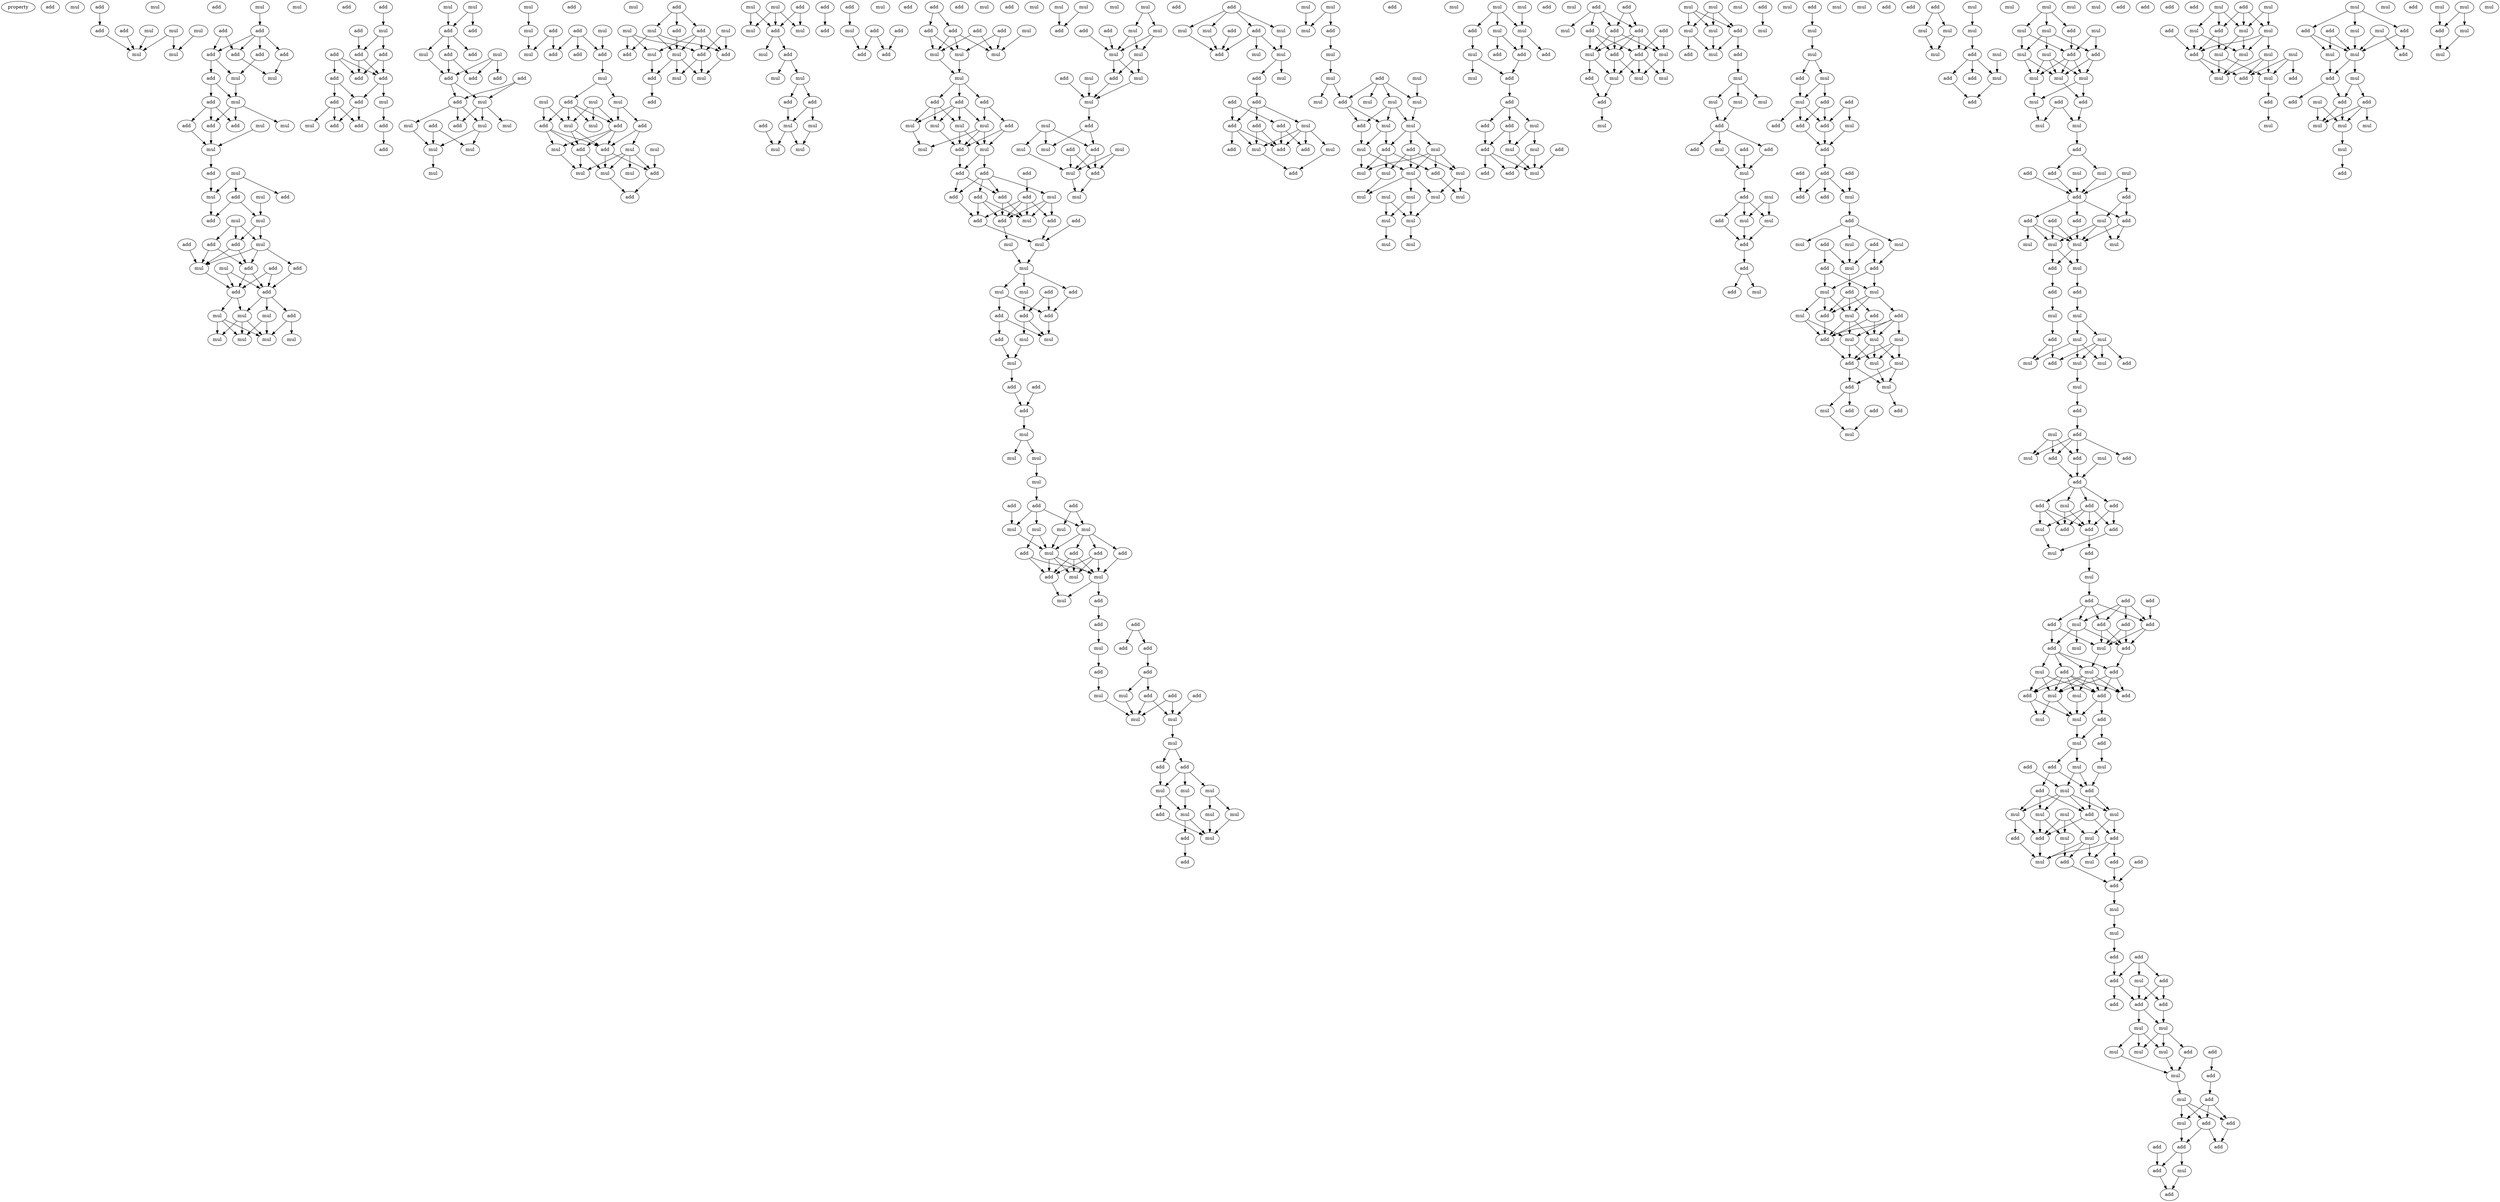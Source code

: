digraph {
    node [fontcolor=black]
    property [mul=2,lf=1.1]
    0 [ label = add ];
    1 [ label = mul ];
    2 [ label = add ];
    3 [ label = mul ];
    4 [ label = mul ];
    5 [ label = add ];
    6 [ label = mul ];
    7 [ label = add ];
    8 [ label = mul ];
    9 [ label = mul ];
    10 [ label = mul ];
    11 [ label = add ];
    12 [ label = mul ];
    13 [ label = add ];
    14 [ label = mul ];
    15 [ label = add ];
    16 [ label = add ];
    17 [ label = add ];
    18 [ label = add ];
    19 [ label = add ];
    20 [ label = mul ];
    21 [ label = add ];
    22 [ label = mul ];
    23 [ label = add ];
    24 [ label = mul ];
    25 [ label = mul ];
    26 [ label = add ];
    27 [ label = mul ];
    28 [ label = add ];
    29 [ label = add ];
    30 [ label = mul ];
    31 [ label = add ];
    32 [ label = mul ];
    33 [ label = add ];
    34 [ label = mul ];
    35 [ label = mul ];
    36 [ label = add ];
    37 [ label = add ];
    38 [ label = mul ];
    39 [ label = mul ];
    40 [ label = add ];
    41 [ label = mul ];
    42 [ label = add ];
    43 [ label = add ];
    44 [ label = add ];
    45 [ label = mul ];
    46 [ label = add ];
    47 [ label = add ];
    48 [ label = add ];
    49 [ label = mul ];
    50 [ label = add ];
    51 [ label = add ];
    52 [ label = mul ];
    53 [ label = mul ];
    54 [ label = add ];
    55 [ label = mul ];
    56 [ label = mul ];
    57 [ label = mul ];
    58 [ label = mul ];
    59 [ label = mul ];
    60 [ label = add ];
    61 [ label = mul ];
    62 [ label = add ];
    63 [ label = add ];
    64 [ label = add ];
    65 [ label = add ];
    66 [ label = add ];
    67 [ label = add ];
    68 [ label = add ];
    69 [ label = add ];
    70 [ label = mul ];
    71 [ label = add ];
    72 [ label = mul ];
    73 [ label = add ];
    74 [ label = add ];
    75 [ label = add ];
    76 [ label = add ];
    77 [ label = mul ];
    78 [ label = mul ];
    79 [ label = add ];
    80 [ label = add ];
    81 [ label = add ];
    82 [ label = mul ];
    83 [ label = add ];
    84 [ label = mul ];
    85 [ label = add ];
    86 [ label = add ];
    87 [ label = add ];
    88 [ label = add ];
    89 [ label = add ];
    90 [ label = mul ];
    91 [ label = mul ];
    92 [ label = add ];
    93 [ label = mul ];
    94 [ label = add ];
    95 [ label = mul ];
    96 [ label = mul ];
    97 [ label = mul ];
    98 [ label = mul ];
    99 [ label = mul ];
    100 [ label = mul ];
    101 [ label = add ];
    102 [ label = add ];
    103 [ label = mul ];
    104 [ label = add ];
    105 [ label = mul ];
    106 [ label = add ];
    107 [ label = add ];
    108 [ label = mul ];
    109 [ label = add ];
    110 [ label = add ];
    111 [ label = mul ];
    112 [ label = mul ];
    113 [ label = mul ];
    114 [ label = mul ];
    115 [ label = add ];
    116 [ label = add ];
    117 [ label = mul ];
    118 [ label = add ];
    119 [ label = mul ];
    120 [ label = add ];
    121 [ label = mul ];
    122 [ label = mul ];
    123 [ label = add ];
    124 [ label = mul ];
    125 [ label = mul ];
    126 [ label = add ];
    127 [ label = mul ];
    128 [ label = mul ];
    129 [ label = add ];
    130 [ label = add ];
    131 [ label = mul ];
    132 [ label = add ];
    133 [ label = mul ];
    134 [ label = add ];
    135 [ label = mul ];
    136 [ label = mul ];
    137 [ label = add ];
    138 [ label = mul ];
    139 [ label = add ];
    140 [ label = add ];
    141 [ label = mul ];
    142 [ label = mul ];
    143 [ label = add ];
    144 [ label = add ];
    145 [ label = mul ];
    146 [ label = mul ];
    147 [ label = add ];
    148 [ label = mul ];
    149 [ label = add ];
    150 [ label = mul ];
    151 [ label = mul ];
    152 [ label = add ];
    153 [ label = add ];
    154 [ label = mul ];
    155 [ label = mul ];
    156 [ label = add ];
    157 [ label = add ];
    158 [ label = add ];
    159 [ label = add ];
    160 [ label = mul ];
    161 [ label = mul ];
    162 [ label = mul ];
    163 [ label = mul ];
    164 [ label = add ];
    165 [ label = mul ];
    166 [ label = mul ];
    167 [ label = add ];
    168 [ label = add ];
    169 [ label = add ];
    170 [ label = add ];
    171 [ label = add ];
    172 [ label = add ];
    173 [ label = add ];
    174 [ label = mul ];
    175 [ label = add ];
    176 [ label = add ];
    177 [ label = add ];
    178 [ label = mul ];
    179 [ label = mul ];
    180 [ label = mul ];
    181 [ label = mul ];
    182 [ label = add ];
    183 [ label = add ];
    184 [ label = add ];
    185 [ label = mul ];
    186 [ label = mul ];
    187 [ label = mul ];
    188 [ label = add ];
    189 [ label = mul ];
    190 [ label = mul ];
    191 [ label = mul ];
    192 [ label = add ];
    193 [ label = add ];
    194 [ label = add ];
    195 [ label = add ];
    196 [ label = add ];
    197 [ label = add ];
    198 [ label = add ];
    199 [ label = add ];
    200 [ label = mul ];
    201 [ label = add ];
    202 [ label = add ];
    203 [ label = add ];
    204 [ label = mul ];
    205 [ label = add ];
    206 [ label = mul ];
    207 [ label = mul ];
    208 [ label = mul ];
    209 [ label = add ];
    210 [ label = mul ];
    211 [ label = add ];
    212 [ label = mul ];
    213 [ label = add ];
    214 [ label = add ];
    215 [ label = add ];
    216 [ label = add ];
    217 [ label = mul ];
    218 [ label = mul ];
    219 [ label = mul ];
    220 [ label = add ];
    221 [ label = add ];
    222 [ label = add ];
    223 [ label = add ];
    224 [ label = mul ];
    225 [ label = mul ];
    226 [ label = mul ];
    227 [ label = mul ];
    228 [ label = mul ];
    229 [ label = add ];
    230 [ label = add ];
    231 [ label = add ];
    232 [ label = add ];
    233 [ label = mul ];
    234 [ label = mul ];
    235 [ label = mul ];
    236 [ label = mul ];
    237 [ label = add ];
    238 [ label = mul ];
    239 [ label = add ];
    240 [ label = add ];
    241 [ label = add ];
    242 [ label = add ];
    243 [ label = mul ];
    244 [ label = mul ];
    245 [ label = add ];
    246 [ label = mul ];
    247 [ label = add ];
    248 [ label = add ];
    249 [ label = mul ];
    250 [ label = add ];
    251 [ label = add ];
    252 [ label = mul ];
    253 [ label = add ];
    254 [ label = add ];
    255 [ label = add ];
    256 [ label = mul ];
    257 [ label = mul ];
    258 [ label = add ];
    259 [ label = add ];
    260 [ label = mul ];
    261 [ label = mul ];
    262 [ label = mul ];
    263 [ label = add ];
    264 [ label = add ];
    265 [ label = mul ];
    266 [ label = mul ];
    267 [ label = mul ];
    268 [ label = add ];
    269 [ label = mul ];
    270 [ label = mul ];
    271 [ label = mul ];
    272 [ label = add ];
    273 [ label = mul ];
    274 [ label = add ];
    275 [ label = mul ];
    276 [ label = mul ];
    277 [ label = mul ];
    278 [ label = add ];
    279 [ label = mul ];
    280 [ label = add ];
    281 [ label = add ];
    282 [ label = mul ];
    283 [ label = mul ];
    284 [ label = mul ];
    285 [ label = mul ];
    286 [ label = add ];
    287 [ label = mul ];
    288 [ label = add ];
    289 [ label = mul ];
    290 [ label = add ];
    291 [ label = mul ];
    292 [ label = mul ];
    293 [ label = add ];
    294 [ label = add ];
    295 [ label = mul ];
    296 [ label = mul ];
    297 [ label = add ];
    298 [ label = mul ];
    299 [ label = mul ];
    300 [ label = add ];
    301 [ label = mul ];
    302 [ label = add ];
    303 [ label = add ];
    304 [ label = mul ];
    305 [ label = add ];
    306 [ label = mul ];
    307 [ label = mul ];
    308 [ label = mul ];
    309 [ label = mul ];
    310 [ label = add ];
    311 [ label = add ];
    312 [ label = mul ];
    313 [ label = add ];
    314 [ label = add ];
    315 [ label = mul ];
    316 [ label = add ];
    317 [ label = add ];
    318 [ label = add ];
    319 [ label = add ];
    320 [ label = add ];
    321 [ label = add ];
    322 [ label = mul ];
    323 [ label = mul ];
    324 [ label = add ];
    325 [ label = mul ];
    326 [ label = mul ];
    327 [ label = add ];
    328 [ label = mul ];
    329 [ label = add ];
    330 [ label = mul ];
    331 [ label = mul ];
    332 [ label = mul ];
    333 [ label = mul ];
    334 [ label = add ];
    335 [ label = mul ];
    336 [ label = mul ];
    337 [ label = add ];
    338 [ label = mul ];
    339 [ label = mul ];
    340 [ label = mul ];
    341 [ label = add ];
    342 [ label = mul ];
    343 [ label = mul ];
    344 [ label = add ];
    345 [ label = mul ];
    346 [ label = add ];
    347 [ label = add ];
    348 [ label = mul ];
    349 [ label = mul ];
    350 [ label = mul ];
    351 [ label = mul ];
    352 [ label = mul ];
    353 [ label = mul ];
    354 [ label = mul ];
    355 [ label = mul ];
    356 [ label = mul ];
    357 [ label = mul ];
    358 [ label = mul ];
    359 [ label = mul ];
    360 [ label = mul ];
    361 [ label = mul ];
    362 [ label = mul ];
    363 [ label = mul ];
    364 [ label = add ];
    365 [ label = mul ];
    366 [ label = add ];
    367 [ label = mul ];
    368 [ label = add ];
    369 [ label = add ];
    370 [ label = add ];
    371 [ label = add ];
    372 [ label = mul ];
    373 [ label = add ];
    374 [ label = mul ];
    375 [ label = add ];
    376 [ label = add ];
    377 [ label = add ];
    378 [ label = add ];
    379 [ label = mul ];
    380 [ label = mul ];
    381 [ label = mul ];
    382 [ label = add ];
    383 [ label = add ];
    384 [ label = mul ];
    385 [ label = add ];
    386 [ label = add ];
    387 [ label = add ];
    388 [ label = add ];
    389 [ label = add ];
    390 [ label = mul ];
    391 [ label = add ];
    392 [ label = add ];
    393 [ label = mul ];
    394 [ label = add ];
    395 [ label = mul ];
    396 [ label = mul ];
    397 [ label = mul ];
    398 [ label = mul ];
    399 [ label = add ];
    400 [ label = add ];
    401 [ label = mul ];
    402 [ label = mul ];
    403 [ label = mul ];
    404 [ label = add ];
    405 [ label = mul ];
    406 [ label = mul ];
    407 [ label = mul ];
    408 [ label = add ];
    409 [ label = add ];
    410 [ label = mul ];
    411 [ label = mul ];
    412 [ label = mul ];
    413 [ label = mul ];
    414 [ label = add ];
    415 [ label = add ];
    416 [ label = mul ];
    417 [ label = add ];
    418 [ label = mul ];
    419 [ label = add ];
    420 [ label = mul ];
    421 [ label = add ];
    422 [ label = mul ];
    423 [ label = add ];
    424 [ label = mul ];
    425 [ label = add ];
    426 [ label = mul ];
    427 [ label = mul ];
    428 [ label = add ];
    429 [ label = add ];
    430 [ label = mul ];
    431 [ label = add ];
    432 [ label = add ];
    433 [ label = mul ];
    434 [ label = mul ];
    435 [ label = mul ];
    436 [ label = mul ];
    437 [ label = mul ];
    438 [ label = mul ];
    439 [ label = add ];
    440 [ label = mul ];
    441 [ label = add ];
    442 [ label = add ];
    443 [ label = add ];
    444 [ label = mul ];
    445 [ label = add ];
    446 [ label = add ];
    447 [ label = add ];
    448 [ label = add ];
    449 [ label = add ];
    450 [ label = add ];
    451 [ label = add ];
    452 [ label = add ];
    453 [ label = add ];
    454 [ label = mul ];
    455 [ label = add ];
    456 [ label = add ];
    457 [ label = mul ];
    458 [ label = add ];
    459 [ label = add ];
    460 [ label = mul ];
    461 [ label = mul ];
    462 [ label = mul ];
    463 [ label = add ];
    464 [ label = add ];
    465 [ label = add ];
    466 [ label = mul ];
    467 [ label = mul ];
    468 [ label = mul ];
    469 [ label = add ];
    470 [ label = add ];
    471 [ label = mul ];
    472 [ label = add ];
    473 [ label = mul ];
    474 [ label = add ];
    475 [ label = mul ];
    476 [ label = mul ];
    477 [ label = mul ];
    478 [ label = mul ];
    479 [ label = add ];
    480 [ label = mul ];
    481 [ label = add ];
    482 [ label = add ];
    483 [ label = add ];
    484 [ label = add ];
    485 [ label = mul ];
    486 [ label = mul ];
    487 [ label = add ];
    488 [ label = mul ];
    489 [ label = mul ];
    490 [ label = mul ];
    491 [ label = mul ];
    492 [ label = mul ];
    493 [ label = mul ];
    494 [ label = add ];
    495 [ label = mul ];
    496 [ label = add ];
    497 [ label = mul ];
    498 [ label = add ];
    499 [ label = add ];
    500 [ label = mul ];
    501 [ label = mul ];
    502 [ label = mul ];
    503 [ label = mul ];
    504 [ label = add ];
    505 [ label = mul ];
    506 [ label = add ];
    507 [ label = mul ];
    508 [ label = add ];
    509 [ label = mul ];
    510 [ label = mul ];
    511 [ label = mul ];
    512 [ label = add ];
    513 [ label = mul ];
    514 [ label = add ];
    515 [ label = mul ];
    516 [ label = mul ];
    517 [ label = add ];
    518 [ label = mul ];
    519 [ label = add ];
    520 [ label = add ];
    521 [ label = mul ];
    522 [ label = mul ];
    523 [ label = add ];
    524 [ label = add ];
    525 [ label = add ];
    526 [ label = add ];
    527 [ label = add ];
    528 [ label = add ];
    529 [ label = mul ];
    530 [ label = mul ];
    531 [ label = mul ];
    532 [ label = mul ];
    533 [ label = mul ];
    534 [ label = add ];
    535 [ label = mul ];
    536 [ label = add ];
    537 [ label = add ];
    538 [ label = mul ];
    539 [ label = mul ];
    540 [ label = mul ];
    541 [ label = add ];
    542 [ label = mul ];
    543 [ label = add ];
    544 [ label = add ];
    545 [ label = mul ];
    546 [ label = mul ];
    547 [ label = mul ];
    548 [ label = mul ];
    549 [ label = add ];
    550 [ label = mul ];
    551 [ label = add ];
    552 [ label = add ];
    553 [ label = add ];
    554 [ label = mul ];
    555 [ label = mul ];
    556 [ label = add ];
    557 [ label = add ];
    558 [ label = mul ];
    559 [ label = add ];
    560 [ label = add ];
    561 [ label = add ];
    562 [ label = add ];
    563 [ label = mul ];
    564 [ label = add ];
    565 [ label = add ];
    566 [ label = mul ];
    567 [ label = add ];
    568 [ label = mul ];
    569 [ label = add ];
    570 [ label = add ];
    571 [ label = add ];
    572 [ label = add ];
    573 [ label = add ];
    574 [ label = mul ];
    575 [ label = add ];
    576 [ label = add ];
    577 [ label = mul ];
    578 [ label = add ];
    579 [ label = mul ];
    580 [ label = add ];
    581 [ label = add ];
    582 [ label = add ];
    583 [ label = mul ];
    584 [ label = mul ];
    585 [ label = mul ];
    586 [ label = add ];
    587 [ label = add ];
    588 [ label = add ];
    589 [ label = mul ];
    590 [ label = mul ];
    591 [ label = add ];
    592 [ label = mul ];
    593 [ label = add ];
    594 [ label = mul ];
    595 [ label = mul ];
    596 [ label = add ];
    597 [ label = add ];
    598 [ label = mul ];
    599 [ label = mul ];
    600 [ label = mul ];
    601 [ label = add ];
    602 [ label = add ];
    603 [ label = mul ];
    604 [ label = mul ];
    605 [ label = mul ];
    606 [ label = add ];
    607 [ label = mul ];
    608 [ label = mul ];
    609 [ label = add ];
    610 [ label = add ];
    611 [ label = mul ];
    612 [ label = add ];
    613 [ label = add ];
    614 [ label = mul ];
    615 [ label = mul ];
    616 [ label = add ];
    617 [ label = add ];
    618 [ label = add ];
    619 [ label = mul ];
    620 [ label = add ];
    621 [ label = mul ];
    622 [ label = add ];
    623 [ label = mul ];
    624 [ label = add ];
    625 [ label = add ];
    626 [ label = add ];
    627 [ label = mul ];
    628 [ label = add ];
    629 [ label = add ];
    630 [ label = add ];
    631 [ label = add ];
    632 [ label = mul ];
    633 [ label = mul ];
    634 [ label = mul ];
    635 [ label = add ];
    636 [ label = mul ];
    637 [ label = add ];
    638 [ label = mul ];
    639 [ label = mul ];
    640 [ label = add ];
    641 [ label = mul ];
    642 [ label = add ];
    643 [ label = mul ];
    644 [ label = add ];
    645 [ label = add ];
    646 [ label = add ];
    647 [ label = add ];
    648 [ label = add ];
    649 [ label = add ];
    650 [ label = add ];
    651 [ label = add ];
    652 [ label = mul ];
    653 [ label = add ];
    654 [ label = mul ];
    655 [ label = add ];
    656 [ label = mul ];
    657 [ label = mul ];
    658 [ label = mul ];
    659 [ label = add ];
    660 [ label = mul ];
    661 [ label = add ];
    662 [ label = mul ];
    663 [ label = mul ];
    664 [ label = add ];
    665 [ label = mul ];
    666 [ label = mul ];
    667 [ label = mul ];
    668 [ label = add ];
    669 [ label = add ];
    670 [ label = mul ];
    671 [ label = add ];
    672 [ label = mul ];
    673 [ label = mul ];
    674 [ label = mul ];
    675 [ label = mul ];
    676 [ label = add ];
    677 [ label = add ];
    678 [ label = add ];
    679 [ label = add ];
    680 [ label = mul ];
    681 [ label = mul ];
    682 [ label = add ];
    683 [ label = mul ];
    684 [ label = add ];
    685 [ label = add ];
    686 [ label = mul ];
    687 [ label = mul ];
    688 [ label = add ];
    689 [ label = mul ];
    690 [ label = mul ];
    691 [ label = mul ];
    692 [ label = mul ];
    693 [ label = add ];
    694 [ label = add ];
    695 [ label = mul ];
    696 [ label = mul ];
    697 [ label = mul ];
    698 [ label = add ];
    699 [ label = mul ];
    700 [ label = mul ];
    2 -> 7 [ name = 0 ];
    3 -> 8 [ name = 1 ];
    3 -> 9 [ name = 2 ];
    4 -> 9 [ name = 3 ];
    5 -> 8 [ name = 4 ];
    6 -> 8 [ name = 5 ];
    7 -> 8 [ name = 6 ];
    12 -> 15 [ name = 7 ];
    13 -> 17 [ name = 8 ];
    13 -> 19 [ name = 9 ];
    15 -> 16 [ name = 10 ];
    15 -> 17 [ name = 11 ];
    15 -> 18 [ name = 12 ];
    15 -> 19 [ name = 13 ];
    16 -> 22 [ name = 14 ];
    17 -> 21 [ name = 15 ];
    17 -> 22 [ name = 16 ];
    18 -> 20 [ name = 17 ];
    19 -> 20 [ name = 18 ];
    21 -> 23 [ name = 19 ];
    21 -> 24 [ name = 20 ];
    22 -> 24 [ name = 21 ];
    23 -> 26 [ name = 22 ];
    23 -> 28 [ name = 23 ];
    23 -> 29 [ name = 24 ];
    24 -> 25 [ name = 25 ];
    24 -> 26 [ name = 26 ];
    24 -> 28 [ name = 27 ];
    26 -> 30 [ name = 28 ];
    27 -> 30 [ name = 29 ];
    29 -> 30 [ name = 30 ];
    30 -> 33 [ name = 31 ];
    32 -> 34 [ name = 32 ];
    32 -> 36 [ name = 33 ];
    32 -> 37 [ name = 34 ];
    33 -> 34 [ name = 35 ];
    34 -> 40 [ name = 36 ];
    35 -> 38 [ name = 37 ];
    36 -> 38 [ name = 38 ];
    36 -> 40 [ name = 39 ];
    38 -> 41 [ name = 40 ];
    38 -> 43 [ name = 41 ];
    39 -> 41 [ name = 42 ];
    39 -> 42 [ name = 43 ];
    39 -> 43 [ name = 44 ];
    41 -> 46 [ name = 45 ];
    41 -> 48 [ name = 46 ];
    41 -> 49 [ name = 47 ];
    42 -> 46 [ name = 48 ];
    42 -> 49 [ name = 49 ];
    43 -> 46 [ name = 50 ];
    43 -> 49 [ name = 51 ];
    44 -> 49 [ name = 52 ];
    45 -> 50 [ name = 53 ];
    45 -> 51 [ name = 54 ];
    46 -> 50 [ name = 55 ];
    46 -> 51 [ name = 56 ];
    47 -> 50 [ name = 57 ];
    47 -> 51 [ name = 58 ];
    48 -> 50 [ name = 59 ];
    49 -> 51 [ name = 60 ];
    50 -> 53 [ name = 61 ];
    50 -> 54 [ name = 62 ];
    50 -> 55 [ name = 63 ];
    51 -> 52 [ name = 64 ];
    51 -> 53 [ name = 65 ];
    52 -> 56 [ name = 66 ];
    52 -> 57 [ name = 67 ];
    52 -> 58 [ name = 68 ];
    53 -> 56 [ name = 69 ];
    53 -> 57 [ name = 70 ];
    53 -> 58 [ name = 71 ];
    54 -> 57 [ name = 72 ];
    54 -> 59 [ name = 73 ];
    55 -> 57 [ name = 74 ];
    55 -> 58 [ name = 75 ];
    60 -> 61 [ name = 76 ];
    61 -> 63 [ name = 77 ];
    61 -> 65 [ name = 78 ];
    62 -> 65 [ name = 79 ];
    63 -> 66 [ name = 80 ];
    63 -> 68 [ name = 81 ];
    64 -> 66 [ name = 82 ];
    64 -> 67 [ name = 83 ];
    64 -> 68 [ name = 84 ];
    65 -> 66 [ name = 85 ];
    65 -> 68 [ name = 86 ];
    66 -> 69 [ name = 87 ];
    66 -> 70 [ name = 88 ];
    67 -> 69 [ name = 89 ];
    67 -> 71 [ name = 90 ];
    69 -> 74 [ name = 91 ];
    69 -> 75 [ name = 92 ];
    70 -> 73 [ name = 93 ];
    71 -> 72 [ name = 94 ];
    71 -> 74 [ name = 95 ];
    71 -> 75 [ name = 96 ];
    73 -> 76 [ name = 97 ];
    77 -> 80 [ name = 98 ];
    78 -> 79 [ name = 99 ];
    78 -> 80 [ name = 100 ];
    80 -> 81 [ name = 101 ];
    80 -> 82 [ name = 102 ];
    80 -> 83 [ name = 103 ];
    81 -> 86 [ name = 104 ];
    81 -> 87 [ name = 105 ];
    82 -> 87 [ name = 106 ];
    84 -> 86 [ name = 107 ];
    84 -> 87 [ name = 108 ];
    84 -> 88 [ name = 109 ];
    85 -> 89 [ name = 110 ];
    85 -> 90 [ name = 111 ];
    87 -> 89 [ name = 112 ];
    87 -> 90 [ name = 113 ];
    89 -> 92 [ name = 114 ];
    89 -> 93 [ name = 115 ];
    89 -> 95 [ name = 116 ];
    90 -> 91 [ name = 117 ];
    90 -> 92 [ name = 118 ];
    90 -> 95 [ name = 119 ];
    93 -> 97 [ name = 120 ];
    94 -> 96 [ name = 121 ];
    94 -> 97 [ name = 122 ];
    95 -> 96 [ name = 123 ];
    95 -> 97 [ name = 124 ];
    97 -> 98 [ name = 125 ];
    99 -> 103 [ name = 126 ];
    100 -> 107 [ name = 127 ];
    101 -> 105 [ name = 128 ];
    101 -> 106 [ name = 129 ];
    102 -> 104 [ name = 130 ];
    102 -> 106 [ name = 131 ];
    102 -> 107 [ name = 132 ];
    103 -> 105 [ name = 133 ];
    107 -> 108 [ name = 134 ];
    108 -> 109 [ name = 135 ];
    108 -> 112 [ name = 136 ];
    109 -> 114 [ name = 137 ];
    109 -> 115 [ name = 138 ];
    109 -> 116 [ name = 139 ];
    109 -> 117 [ name = 140 ];
    111 -> 114 [ name = 141 ];
    111 -> 115 [ name = 142 ];
    111 -> 117 [ name = 143 ];
    112 -> 115 [ name = 144 ];
    112 -> 118 [ name = 145 ];
    113 -> 116 [ name = 146 ];
    113 -> 117 [ name = 147 ];
    115 -> 120 [ name = 148 ];
    115 -> 121 [ name = 149 ];
    115 -> 123 [ name = 150 ];
    116 -> 120 [ name = 151 ];
    116 -> 121 [ name = 152 ];
    116 -> 123 [ name = 153 ];
    117 -> 120 [ name = 154 ];
    117 -> 123 [ name = 155 ];
    118 -> 120 [ name = 156 ];
    118 -> 122 [ name = 157 ];
    119 -> 126 [ name = 158 ];
    120 -> 125 [ name = 159 ];
    120 -> 126 [ name = 160 ];
    121 -> 124 [ name = 161 ];
    122 -> 124 [ name = 162 ];
    122 -> 125 [ name = 163 ];
    122 -> 126 [ name = 164 ];
    122 -> 127 [ name = 165 ];
    123 -> 124 [ name = 166 ];
    123 -> 125 [ name = 167 ];
    125 -> 129 [ name = 168 ];
    126 -> 129 [ name = 169 ];
    130 -> 132 [ name = 170 ];
    130 -> 133 [ name = 171 ];
    130 -> 134 [ name = 172 ];
    131 -> 137 [ name = 173 ];
    131 -> 138 [ name = 174 ];
    131 -> 139 [ name = 175 ];
    132 -> 136 [ name = 176 ];
    132 -> 138 [ name = 177 ];
    132 -> 139 [ name = 178 ];
    132 -> 140 [ name = 179 ];
    133 -> 136 [ name = 180 ];
    133 -> 137 [ name = 181 ];
    133 -> 140 [ name = 182 ];
    134 -> 136 [ name = 183 ];
    135 -> 139 [ name = 184 ];
    135 -> 140 [ name = 185 ];
    136 -> 141 [ name = 186 ];
    136 -> 142 [ name = 187 ];
    136 -> 143 [ name = 188 ];
    138 -> 143 [ name = 189 ];
    139 -> 141 [ name = 190 ];
    139 -> 142 [ name = 191 ];
    140 -> 142 [ name = 192 ];
    143 -> 144 [ name = 193 ];
    145 -> 148 [ name = 194 ];
    145 -> 149 [ name = 195 ];
    145 -> 150 [ name = 196 ];
    146 -> 148 [ name = 197 ];
    146 -> 149 [ name = 198 ];
    147 -> 149 [ name = 199 ];
    147 -> 150 [ name = 200 ];
    149 -> 151 [ name = 201 ];
    149 -> 152 [ name = 202 ];
    152 -> 154 [ name = 203 ];
    152 -> 155 [ name = 204 ];
    153 -> 156 [ name = 205 ];
    155 -> 157 [ name = 206 ];
    155 -> 158 [ name = 207 ];
    157 -> 160 [ name = 208 ];
    157 -> 161 [ name = 209 ];
    158 -> 160 [ name = 210 ];
    159 -> 162 [ name = 211 ];
    160 -> 162 [ name = 212 ];
    160 -> 163 [ name = 213 ];
    161 -> 163 [ name = 214 ];
    164 -> 166 [ name = 215 ];
    166 -> 170 [ name = 216 ];
    167 -> 170 [ name = 217 ];
    167 -> 171 [ name = 218 ];
    168 -> 171 [ name = 219 ];
    172 -> 173 [ name = 220 ];
    172 -> 176 [ name = 221 ];
    173 -> 178 [ name = 222 ];
    173 -> 179 [ name = 223 ];
    173 -> 180 [ name = 224 ];
    174 -> 180 [ name = 225 ];
    175 -> 179 [ name = 226 ];
    175 -> 180 [ name = 227 ];
    176 -> 178 [ name = 228 ];
    176 -> 179 [ name = 229 ];
    177 -> 178 [ name = 230 ];
    177 -> 180 [ name = 231 ];
    178 -> 181 [ name = 232 ];
    179 -> 181 [ name = 233 ];
    181 -> 182 [ name = 234 ];
    181 -> 183 [ name = 235 ];
    181 -> 184 [ name = 236 ];
    182 -> 185 [ name = 237 ];
    182 -> 186 [ name = 238 ];
    182 -> 189 [ name = 239 ];
    183 -> 187 [ name = 240 ];
    183 -> 188 [ name = 241 ];
    184 -> 185 [ name = 242 ];
    184 -> 186 [ name = 243 ];
    184 -> 187 [ name = 244 ];
    184 -> 189 [ name = 245 ];
    185 -> 190 [ name = 246 ];
    185 -> 192 [ name = 247 ];
    186 -> 191 [ name = 248 ];
    187 -> 190 [ name = 249 ];
    187 -> 191 [ name = 250 ];
    187 -> 192 [ name = 251 ];
    188 -> 190 [ name = 252 ];
    188 -> 192 [ name = 253 ];
    189 -> 192 [ name = 254 ];
    190 -> 194 [ name = 255 ];
    190 -> 195 [ name = 256 ];
    192 -> 194 [ name = 257 ];
    193 -> 199 [ name = 258 ];
    194 -> 196 [ name = 259 ];
    194 -> 197 [ name = 260 ];
    195 -> 196 [ name = 261 ];
    195 -> 197 [ name = 262 ];
    195 -> 198 [ name = 263 ];
    195 -> 200 [ name = 264 ];
    196 -> 201 [ name = 265 ];
    197 -> 203 [ name = 266 ];
    197 -> 204 [ name = 267 ];
    198 -> 201 [ name = 268 ];
    198 -> 203 [ name = 269 ];
    198 -> 204 [ name = 270 ];
    199 -> 201 [ name = 271 ];
    199 -> 203 [ name = 272 ];
    199 -> 204 [ name = 273 ];
    199 -> 205 [ name = 274 ];
    200 -> 203 [ name = 275 ];
    200 -> 204 [ name = 276 ];
    200 -> 205 [ name = 277 ];
    201 -> 207 [ name = 278 ];
    202 -> 207 [ name = 279 ];
    203 -> 206 [ name = 280 ];
    205 -> 207 [ name = 281 ];
    206 -> 208 [ name = 282 ];
    207 -> 208 [ name = 283 ];
    208 -> 210 [ name = 284 ];
    208 -> 211 [ name = 285 ];
    208 -> 212 [ name = 286 ];
    209 -> 214 [ name = 287 ];
    209 -> 215 [ name = 288 ];
    210 -> 215 [ name = 289 ];
    211 -> 214 [ name = 290 ];
    212 -> 213 [ name = 291 ];
    212 -> 214 [ name = 292 ];
    213 -> 216 [ name = 293 ];
    213 -> 217 [ name = 294 ];
    214 -> 217 [ name = 295 ];
    215 -> 217 [ name = 296 ];
    215 -> 218 [ name = 297 ];
    216 -> 219 [ name = 298 ];
    218 -> 219 [ name = 299 ];
    219 -> 220 [ name = 300 ];
    220 -> 223 [ name = 301 ];
    222 -> 223 [ name = 302 ];
    223 -> 225 [ name = 303 ];
    225 -> 226 [ name = 304 ];
    225 -> 227 [ name = 305 ];
    227 -> 228 [ name = 306 ];
    228 -> 230 [ name = 307 ];
    230 -> 234 [ name = 308 ];
    230 -> 235 [ name = 309 ];
    230 -> 236 [ name = 310 ];
    231 -> 234 [ name = 311 ];
    232 -> 233 [ name = 312 ];
    232 -> 235 [ name = 313 ];
    233 -> 238 [ name = 314 ];
    234 -> 238 [ name = 315 ];
    235 -> 237 [ name = 316 ];
    235 -> 238 [ name = 317 ];
    235 -> 240 [ name = 318 ];
    235 -> 241 [ name = 319 ];
    236 -> 238 [ name = 320 ];
    236 -> 239 [ name = 321 ];
    237 -> 242 [ name = 322 ];
    237 -> 243 [ name = 323 ];
    237 -> 244 [ name = 324 ];
    238 -> 242 [ name = 325 ];
    238 -> 243 [ name = 326 ];
    238 -> 244 [ name = 327 ];
    239 -> 242 [ name = 328 ];
    239 -> 244 [ name = 329 ];
    240 -> 244 [ name = 330 ];
    241 -> 242 [ name = 331 ];
    241 -> 243 [ name = 332 ];
    241 -> 244 [ name = 333 ];
    242 -> 246 [ name = 334 ];
    244 -> 245 [ name = 335 ];
    244 -> 246 [ name = 336 ];
    245 -> 248 [ name = 337 ];
    247 -> 250 [ name = 338 ];
    247 -> 251 [ name = 339 ];
    248 -> 252 [ name = 340 ];
    251 -> 253 [ name = 341 ];
    252 -> 254 [ name = 342 ];
    253 -> 255 [ name = 343 ];
    253 -> 257 [ name = 344 ];
    254 -> 256 [ name = 345 ];
    255 -> 260 [ name = 346 ];
    255 -> 261 [ name = 347 ];
    256 -> 261 [ name = 348 ];
    257 -> 261 [ name = 349 ];
    258 -> 260 [ name = 350 ];
    258 -> 261 [ name = 351 ];
    259 -> 260 [ name = 352 ];
    260 -> 262 [ name = 353 ];
    262 -> 263 [ name = 354 ];
    262 -> 264 [ name = 355 ];
    263 -> 266 [ name = 356 ];
    264 -> 265 [ name = 357 ];
    264 -> 266 [ name = 358 ];
    264 -> 267 [ name = 359 ];
    265 -> 269 [ name = 360 ];
    265 -> 271 [ name = 361 ];
    266 -> 268 [ name = 362 ];
    266 -> 270 [ name = 363 ];
    267 -> 270 [ name = 364 ];
    268 -> 273 [ name = 365 ];
    269 -> 273 [ name = 366 ];
    270 -> 272 [ name = 367 ];
    270 -> 273 [ name = 368 ];
    271 -> 273 [ name = 369 ];
    272 -> 274 [ name = 370 ];
    275 -> 278 [ name = 371 ];
    277 -> 278 [ name = 372 ];
    279 -> 282 [ name = 373 ];
    279 -> 283 [ name = 374 ];
    280 -> 284 [ name = 375 ];
    281 -> 284 [ name = 376 ];
    282 -> 284 [ name = 377 ];
    282 -> 285 [ name = 378 ];
    283 -> 284 [ name = 379 ];
    283 -> 285 [ name = 380 ];
    284 -> 288 [ name = 381 ];
    284 -> 289 [ name = 382 ];
    285 -> 288 [ name = 383 ];
    285 -> 289 [ name = 384 ];
    286 -> 291 [ name = 385 ];
    287 -> 291 [ name = 386 ];
    288 -> 291 [ name = 387 ];
    289 -> 291 [ name = 388 ];
    291 -> 293 [ name = 389 ];
    292 -> 296 [ name = 390 ];
    292 -> 297 [ name = 391 ];
    292 -> 298 [ name = 392 ];
    293 -> 297 [ name = 393 ];
    293 -> 298 [ name = 394 ];
    294 -> 299 [ name = 395 ];
    294 -> 300 [ name = 396 ];
    295 -> 299 [ name = 397 ];
    295 -> 300 [ name = 398 ];
    296 -> 299 [ name = 399 ];
    297 -> 299 [ name = 400 ];
    297 -> 300 [ name = 401 ];
    299 -> 301 [ name = 402 ];
    300 -> 301 [ name = 403 ];
    302 -> 304 [ name = 404 ];
    302 -> 305 [ name = 405 ];
    302 -> 306 [ name = 406 ];
    302 -> 307 [ name = 407 ];
    303 -> 310 [ name = 408 ];
    304 -> 310 [ name = 409 ];
    305 -> 308 [ name = 410 ];
    305 -> 309 [ name = 411 ];
    305 -> 310 [ name = 412 ];
    306 -> 309 [ name = 413 ];
    307 -> 310 [ name = 414 ];
    309 -> 311 [ name = 415 ];
    309 -> 312 [ name = 416 ];
    311 -> 314 [ name = 417 ];
    313 -> 316 [ name = 418 ];
    313 -> 317 [ name = 419 ];
    314 -> 315 [ name = 420 ];
    314 -> 317 [ name = 421 ];
    314 -> 318 [ name = 422 ];
    315 -> 319 [ name = 423 ];
    315 -> 321 [ name = 424 ];
    315 -> 322 [ name = 425 ];
    315 -> 323 [ name = 426 ];
    316 -> 319 [ name = 427 ];
    316 -> 321 [ name = 428 ];
    317 -> 320 [ name = 429 ];
    317 -> 321 [ name = 430 ];
    317 -> 322 [ name = 431 ];
    318 -> 321 [ name = 432 ];
    318 -> 322 [ name = 433 ];
    322 -> 324 [ name = 434 ];
    323 -> 324 [ name = 435 ];
    325 -> 328 [ name = 436 ];
    326 -> 328 [ name = 437 ];
    326 -> 329 [ name = 438 ];
    329 -> 330 [ name = 439 ];
    330 -> 331 [ name = 440 ];
    331 -> 336 [ name = 441 ];
    331 -> 337 [ name = 442 ];
    332 -> 338 [ name = 443 ];
    334 -> 335 [ name = 444 ];
    334 -> 337 [ name = 445 ];
    334 -> 338 [ name = 446 ];
    334 -> 339 [ name = 447 ];
    337 -> 341 [ name = 448 ];
    337 -> 342 [ name = 449 ];
    338 -> 340 [ name = 450 ];
    339 -> 340 [ name = 451 ];
    339 -> 341 [ name = 452 ];
    339 -> 342 [ name = 453 ];
    340 -> 344 [ name = 454 ];
    340 -> 345 [ name = 455 ];
    340 -> 346 [ name = 456 ];
    341 -> 343 [ name = 457 ];
    342 -> 343 [ name = 458 ];
    342 -> 344 [ name = 459 ];
    343 -> 349 [ name = 460 ];
    343 -> 350 [ name = 461 ];
    344 -> 347 [ name = 462 ];
    344 -> 348 [ name = 463 ];
    344 -> 350 [ name = 464 ];
    345 -> 347 [ name = 465 ];
    345 -> 349 [ name = 466 ];
    345 -> 350 [ name = 467 ];
    345 -> 351 [ name = 468 ];
    346 -> 348 [ name = 469 ];
    346 -> 349 [ name = 470 ];
    346 -> 351 [ name = 471 ];
    347 -> 354 [ name = 472 ];
    348 -> 356 [ name = 473 ];
    349 -> 352 [ name = 474 ];
    349 -> 353 [ name = 475 ];
    349 -> 356 [ name = 476 ];
    351 -> 352 [ name = 477 ];
    351 -> 354 [ name = 478 ];
    352 -> 357 [ name = 479 ];
    353 -> 357 [ name = 480 ];
    353 -> 358 [ name = 481 ];
    355 -> 357 [ name = 482 ];
    355 -> 358 [ name = 483 ];
    357 -> 359 [ name = 484 ];
    358 -> 362 [ name = 485 ];
    360 -> 365 [ name = 486 ];
    361 -> 363 [ name = 487 ];
    361 -> 364 [ name = 488 ];
    361 -> 365 [ name = 489 ];
    363 -> 366 [ name = 490 ];
    363 -> 368 [ name = 491 ];
    364 -> 367 [ name = 492 ];
    365 -> 366 [ name = 493 ];
    365 -> 369 [ name = 494 ];
    366 -> 370 [ name = 495 ];
    367 -> 370 [ name = 496 ];
    367 -> 372 [ name = 497 ];
    370 -> 373 [ name = 498 ];
    373 -> 374 [ name = 499 ];
    373 -> 375 [ name = 500 ];
    373 -> 376 [ name = 501 ];
    374 -> 379 [ name = 502 ];
    374 -> 380 [ name = 503 ];
    375 -> 378 [ name = 504 ];
    376 -> 378 [ name = 505 ];
    376 -> 379 [ name = 506 ];
    377 -> 381 [ name = 507 ];
    378 -> 381 [ name = 508 ];
    378 -> 382 [ name = 509 ];
    378 -> 383 [ name = 510 ];
    379 -> 381 [ name = 511 ];
    380 -> 381 [ name = 512 ];
    380 -> 382 [ name = 513 ];
    385 -> 387 [ name = 514 ];
    385 -> 388 [ name = 515 ];
    385 -> 389 [ name = 516 ];
    385 -> 390 [ name = 517 ];
    386 -> 387 [ name = 518 ];
    386 -> 389 [ name = 519 ];
    387 -> 393 [ name = 520 ];
    387 -> 394 [ name = 521 ];
    387 -> 395 [ name = 522 ];
    388 -> 392 [ name = 523 ];
    388 -> 393 [ name = 524 ];
    388 -> 394 [ name = 525 ];
    389 -> 392 [ name = 526 ];
    389 -> 393 [ name = 527 ];
    389 -> 394 [ name = 528 ];
    389 -> 395 [ name = 529 ];
    391 -> 392 [ name = 530 ];
    391 -> 395 [ name = 531 ];
    392 -> 396 [ name = 532 ];
    392 -> 397 [ name = 533 ];
    392 -> 398 [ name = 534 ];
    393 -> 397 [ name = 535 ];
    393 -> 399 [ name = 536 ];
    394 -> 396 [ name = 537 ];
    394 -> 397 [ name = 538 ];
    395 -> 396 [ name = 539 ];
    395 -> 398 [ name = 540 ];
    397 -> 400 [ name = 541 ];
    399 -> 400 [ name = 542 ];
    400 -> 403 [ name = 543 ];
    401 -> 404 [ name = 544 ];
    401 -> 405 [ name = 545 ];
    401 -> 406 [ name = 546 ];
    402 -> 404 [ name = 547 ];
    402 -> 405 [ name = 548 ];
    402 -> 406 [ name = 549 ];
    404 -> 407 [ name = 550 ];
    404 -> 408 [ name = 551 ];
    405 -> 407 [ name = 552 ];
    406 -> 407 [ name = 553 ];
    406 -> 409 [ name = 554 ];
    408 -> 410 [ name = 555 ];
    410 -> 411 [ name = 556 ];
    410 -> 412 [ name = 557 ];
    410 -> 413 [ name = 558 ];
    411 -> 414 [ name = 559 ];
    413 -> 414 [ name = 560 ];
    414 -> 415 [ name = 561 ];
    414 -> 418 [ name = 562 ];
    414 -> 419 [ name = 563 ];
    415 -> 420 [ name = 564 ];
    417 -> 420 [ name = 565 ];
    418 -> 420 [ name = 566 ];
    420 -> 423 [ name = 567 ];
    421 -> 424 [ name = 568 ];
    422 -> 426 [ name = 569 ];
    422 -> 427 [ name = 570 ];
    423 -> 425 [ name = 571 ];
    423 -> 426 [ name = 572 ];
    423 -> 427 [ name = 573 ];
    425 -> 428 [ name = 574 ];
    426 -> 428 [ name = 575 ];
    427 -> 428 [ name = 576 ];
    428 -> 429 [ name = 577 ];
    429 -> 432 [ name = 578 ];
    429 -> 433 [ name = 579 ];
    431 -> 435 [ name = 580 ];
    435 -> 436 [ name = 581 ];
    436 -> 438 [ name = 582 ];
    436 -> 439 [ name = 583 ];
    438 -> 440 [ name = 584 ];
    438 -> 442 [ name = 585 ];
    439 -> 440 [ name = 586 ];
    440 -> 443 [ name = 587 ];
    440 -> 445 [ name = 588 ];
    440 -> 447 [ name = 589 ];
    441 -> 444 [ name = 590 ];
    441 -> 447 [ name = 591 ];
    442 -> 445 [ name = 592 ];
    442 -> 447 [ name = 593 ];
    444 -> 448 [ name = 594 ];
    445 -> 448 [ name = 595 ];
    447 -> 448 [ name = 596 ];
    448 -> 452 [ name = 597 ];
    450 -> 454 [ name = 598 ];
    451 -> 453 [ name = 599 ];
    452 -> 453 [ name = 600 ];
    452 -> 454 [ name = 601 ];
    452 -> 455 [ name = 602 ];
    454 -> 456 [ name = 603 ];
    456 -> 457 [ name = 604 ];
    456 -> 460 [ name = 605 ];
    456 -> 461 [ name = 606 ];
    457 -> 464 [ name = 607 ];
    458 -> 462 [ name = 608 ];
    458 -> 463 [ name = 609 ];
    459 -> 462 [ name = 610 ];
    459 -> 464 [ name = 611 ];
    461 -> 462 [ name = 612 ];
    462 -> 465 [ name = 613 ];
    463 -> 466 [ name = 614 ];
    463 -> 467 [ name = 615 ];
    464 -> 466 [ name = 616 ];
    464 -> 467 [ name = 617 ];
    465 -> 468 [ name = 618 ];
    465 -> 469 [ name = 619 ];
    465 -> 470 [ name = 620 ];
    466 -> 468 [ name = 621 ];
    466 -> 469 [ name = 622 ];
    466 -> 471 [ name = 623 ];
    467 -> 468 [ name = 624 ];
    467 -> 469 [ name = 625 ];
    467 -> 472 [ name = 626 ];
    468 -> 474 [ name = 627 ];
    468 -> 475 [ name = 628 ];
    468 -> 476 [ name = 629 ];
    469 -> 474 [ name = 630 ];
    470 -> 474 [ name = 631 ];
    470 -> 475 [ name = 632 ];
    471 -> 474 [ name = 633 ];
    471 -> 476 [ name = 634 ];
    472 -> 473 [ name = 635 ];
    472 -> 474 [ name = 636 ];
    472 -> 475 [ name = 637 ];
    472 -> 476 [ name = 638 ];
    473 -> 477 [ name = 639 ];
    473 -> 478 [ name = 640 ];
    473 -> 479 [ name = 641 ];
    474 -> 479 [ name = 642 ];
    475 -> 477 [ name = 643 ];
    475 -> 478 [ name = 644 ];
    475 -> 479 [ name = 645 ];
    476 -> 477 [ name = 646 ];
    476 -> 479 [ name = 647 ];
    477 -> 480 [ name = 648 ];
    478 -> 480 [ name = 649 ];
    478 -> 481 [ name = 650 ];
    479 -> 480 [ name = 651 ];
    479 -> 481 [ name = 652 ];
    480 -> 483 [ name = 653 ];
    481 -> 482 [ name = 654 ];
    481 -> 485 [ name = 655 ];
    484 -> 486 [ name = 656 ];
    485 -> 486 [ name = 657 ];
    487 -> 488 [ name = 658 ];
    487 -> 490 [ name = 659 ];
    488 -> 493 [ name = 660 ];
    489 -> 492 [ name = 661 ];
    490 -> 493 [ name = 662 ];
    492 -> 494 [ name = 663 ];
    494 -> 496 [ name = 664 ];
    494 -> 497 [ name = 665 ];
    494 -> 498 [ name = 666 ];
    495 -> 497 [ name = 667 ];
    496 -> 499 [ name = 668 ];
    497 -> 499 [ name = 669 ];
    500 -> 501 [ name = 670 ];
    500 -> 503 [ name = 671 ];
    500 -> 504 [ name = 672 ];
    501 -> 506 [ name = 673 ];
    501 -> 507 [ name = 674 ];
    502 -> 506 [ name = 675 ];
    502 -> 508 [ name = 676 ];
    503 -> 505 [ name = 677 ];
    503 -> 507 [ name = 678 ];
    503 -> 508 [ name = 679 ];
    504 -> 506 [ name = 680 ];
    505 -> 509 [ name = 681 ];
    505 -> 510 [ name = 682 ];
    505 -> 511 [ name = 683 ];
    506 -> 509 [ name = 684 ];
    506 -> 510 [ name = 685 ];
    506 -> 511 [ name = 686 ];
    507 -> 509 [ name = 687 ];
    507 -> 510 [ name = 688 ];
    508 -> 510 [ name = 689 ];
    508 -> 511 [ name = 690 ];
    509 -> 513 [ name = 691 ];
    510 -> 512 [ name = 692 ];
    511 -> 512 [ name = 693 ];
    511 -> 513 [ name = 694 ];
    512 -> 516 [ name = 695 ];
    513 -> 515 [ name = 696 ];
    514 -> 515 [ name = 697 ];
    514 -> 516 [ name = 698 ];
    516 -> 517 [ name = 699 ];
    517 -> 519 [ name = 700 ];
    517 -> 521 [ name = 701 ];
    518 -> 523 [ name = 702 ];
    518 -> 524 [ name = 703 ];
    519 -> 524 [ name = 704 ];
    520 -> 524 [ name = 705 ];
    521 -> 524 [ name = 706 ];
    522 -> 524 [ name = 707 ];
    523 -> 525 [ name = 708 ];
    523 -> 529 [ name = 709 ];
    524 -> 525 [ name = 710 ];
    524 -> 526 [ name = 711 ];
    524 -> 527 [ name = 712 ];
    525 -> 531 [ name = 713 ];
    525 -> 532 [ name = 714 ];
    526 -> 531 [ name = 715 ];
    527 -> 530 [ name = 716 ];
    527 -> 531 [ name = 717 ];
    527 -> 533 [ name = 718 ];
    528 -> 530 [ name = 719 ];
    528 -> 531 [ name = 720 ];
    529 -> 530 [ name = 721 ];
    529 -> 531 [ name = 722 ];
    529 -> 532 [ name = 723 ];
    530 -> 534 [ name = 724 ];
    530 -> 535 [ name = 725 ];
    531 -> 534 [ name = 726 ];
    531 -> 535 [ name = 727 ];
    534 -> 536 [ name = 728 ];
    535 -> 537 [ name = 729 ];
    536 -> 539 [ name = 730 ];
    537 -> 538 [ name = 731 ];
    538 -> 540 [ name = 732 ];
    538 -> 542 [ name = 733 ];
    539 -> 541 [ name = 734 ];
    540 -> 545 [ name = 735 ];
    540 -> 546 [ name = 736 ];
    540 -> 547 [ name = 737 ];
    541 -> 543 [ name = 738 ];
    541 -> 547 [ name = 739 ];
    542 -> 543 [ name = 740 ];
    542 -> 544 [ name = 741 ];
    542 -> 545 [ name = 742 ];
    542 -> 546 [ name = 743 ];
    545 -> 548 [ name = 744 ];
    548 -> 549 [ name = 745 ];
    549 -> 551 [ name = 746 ];
    550 -> 552 [ name = 747 ];
    550 -> 553 [ name = 748 ];
    550 -> 554 [ name = 749 ];
    551 -> 552 [ name = 750 ];
    551 -> 553 [ name = 751 ];
    551 -> 554 [ name = 752 ];
    551 -> 556 [ name = 753 ];
    552 -> 557 [ name = 754 ];
    553 -> 557 [ name = 755 ];
    555 -> 557 [ name = 756 ];
    557 -> 558 [ name = 757 ];
    557 -> 559 [ name = 758 ];
    557 -> 560 [ name = 759 ];
    557 -> 561 [ name = 760 ];
    558 -> 562 [ name = 761 ];
    558 -> 565 [ name = 762 ];
    559 -> 564 [ name = 763 ];
    559 -> 565 [ name = 764 ];
    560 -> 562 [ name = 765 ];
    560 -> 563 [ name = 766 ];
    560 -> 564 [ name = 767 ];
    560 -> 565 [ name = 768 ];
    561 -> 562 [ name = 769 ];
    561 -> 563 [ name = 770 ];
    561 -> 565 [ name = 771 ];
    563 -> 566 [ name = 772 ];
    564 -> 566 [ name = 773 ];
    565 -> 567 [ name = 774 ];
    567 -> 568 [ name = 775 ];
    568 -> 571 [ name = 776 ];
    569 -> 572 [ name = 777 ];
    569 -> 574 [ name = 778 ];
    569 -> 575 [ name = 779 ];
    569 -> 576 [ name = 780 ];
    570 -> 575 [ name = 781 ];
    571 -> 573 [ name = 782 ];
    571 -> 574 [ name = 783 ];
    571 -> 575 [ name = 784 ];
    571 -> 576 [ name = 785 ];
    572 -> 579 [ name = 786 ];
    572 -> 580 [ name = 787 ];
    573 -> 578 [ name = 788 ];
    573 -> 579 [ name = 789 ];
    574 -> 577 [ name = 790 ];
    574 -> 578 [ name = 791 ];
    574 -> 580 [ name = 792 ];
    575 -> 579 [ name = 793 ];
    575 -> 580 [ name = 794 ];
    576 -> 579 [ name = 795 ];
    576 -> 580 [ name = 796 ];
    578 -> 581 [ name = 797 ];
    578 -> 582 [ name = 798 ];
    578 -> 583 [ name = 799 ];
    578 -> 584 [ name = 800 ];
    579 -> 583 [ name = 801 ];
    580 -> 581 [ name = 802 ];
    581 -> 585 [ name = 803 ];
    581 -> 587 [ name = 804 ];
    581 -> 588 [ name = 805 ];
    582 -> 585 [ name = 806 ];
    582 -> 586 [ name = 807 ];
    582 -> 587 [ name = 808 ];
    582 -> 588 [ name = 809 ];
    582 -> 589 [ name = 810 ];
    583 -> 585 [ name = 811 ];
    583 -> 586 [ name = 812 ];
    583 -> 587 [ name = 813 ];
    583 -> 588 [ name = 814 ];
    583 -> 589 [ name = 815 ];
    584 -> 585 [ name = 816 ];
    584 -> 586 [ name = 817 ];
    584 -> 587 [ name = 818 ];
    585 -> 590 [ name = 819 ];
    585 -> 592 [ name = 820 ];
    586 -> 590 [ name = 821 ];
    586 -> 592 [ name = 822 ];
    587 -> 590 [ name = 823 ];
    587 -> 591 [ name = 824 ];
    589 -> 590 [ name = 825 ];
    590 -> 594 [ name = 826 ];
    591 -> 593 [ name = 827 ];
    591 -> 594 [ name = 828 ];
    593 -> 595 [ name = 829 ];
    594 -> 597 [ name = 830 ];
    594 -> 598 [ name = 831 ];
    595 -> 601 [ name = 832 ];
    596 -> 600 [ name = 833 ];
    597 -> 601 [ name = 834 ];
    597 -> 602 [ name = 835 ];
    598 -> 600 [ name = 836 ];
    598 -> 601 [ name = 837 ];
    600 -> 603 [ name = 838 ];
    600 -> 605 [ name = 839 ];
    600 -> 606 [ name = 840 ];
    600 -> 607 [ name = 841 ];
    601 -> 605 [ name = 842 ];
    601 -> 606 [ name = 843 ];
    602 -> 603 [ name = 844 ];
    602 -> 606 [ name = 845 ];
    602 -> 607 [ name = 846 ];
    603 -> 610 [ name = 847 ];
    603 -> 612 [ name = 848 ];
    604 -> 608 [ name = 849 ];
    604 -> 611 [ name = 850 ];
    604 -> 612 [ name = 851 ];
    605 -> 609 [ name = 852 ];
    605 -> 611 [ name = 853 ];
    606 -> 609 [ name = 854 ];
    606 -> 612 [ name = 855 ];
    607 -> 608 [ name = 856 ];
    607 -> 612 [ name = 857 ];
    608 -> 613 [ name = 858 ];
    609 -> 614 [ name = 859 ];
    609 -> 615 [ name = 860 ];
    609 -> 617 [ name = 861 ];
    610 -> 614 [ name = 862 ];
    611 -> 613 [ name = 863 ];
    611 -> 614 [ name = 864 ];
    611 -> 615 [ name = 865 ];
    612 -> 614 [ name = 866 ];
    613 -> 618 [ name = 867 ];
    616 -> 618 [ name = 868 ];
    617 -> 618 [ name = 869 ];
    618 -> 621 [ name = 870 ];
    621 -> 623 [ name = 871 ];
    623 -> 624 [ name = 872 ];
    624 -> 626 [ name = 873 ];
    625 -> 626 [ name = 874 ];
    625 -> 627 [ name = 875 ];
    625 -> 628 [ name = 876 ];
    626 -> 629 [ name = 877 ];
    626 -> 630 [ name = 878 ];
    627 -> 629 [ name = 879 ];
    627 -> 631 [ name = 880 ];
    628 -> 629 [ name = 881 ];
    628 -> 631 [ name = 882 ];
    629 -> 632 [ name = 883 ];
    629 -> 633 [ name = 884 ];
    631 -> 633 [ name = 885 ];
    632 -> 634 [ name = 886 ];
    632 -> 636 [ name = 887 ];
    632 -> 638 [ name = 888 ];
    633 -> 634 [ name = 889 ];
    633 -> 637 [ name = 890 ];
    633 -> 638 [ name = 891 ];
    635 -> 640 [ name = 892 ];
    636 -> 639 [ name = 893 ];
    637 -> 639 [ name = 894 ];
    638 -> 639 [ name = 895 ];
    639 -> 641 [ name = 896 ];
    640 -> 642 [ name = 897 ];
    641 -> 643 [ name = 898 ];
    641 -> 644 [ name = 899 ];
    641 -> 645 [ name = 900 ];
    642 -> 643 [ name = 901 ];
    642 -> 644 [ name = 902 ];
    642 -> 645 [ name = 903 ];
    643 -> 648 [ name = 904 ];
    644 -> 647 [ name = 905 ];
    644 -> 648 [ name = 906 ];
    645 -> 647 [ name = 907 ];
    646 -> 651 [ name = 908 ];
    648 -> 651 [ name = 909 ];
    648 -> 652 [ name = 910 ];
    651 -> 653 [ name = 911 ];
    652 -> 653 [ name = 912 ];
    654 -> 658 [ name = 913 ];
    654 -> 659 [ name = 914 ];
    654 -> 660 [ name = 915 ];
    655 -> 657 [ name = 916 ];
    655 -> 659 [ name = 917 ];
    655 -> 660 [ name = 918 ];
    656 -> 657 [ name = 919 ];
    656 -> 660 [ name = 920 ];
    657 -> 663 [ name = 921 ];
    657 -> 664 [ name = 922 ];
    657 -> 665 [ name = 923 ];
    658 -> 664 [ name = 924 ];
    658 -> 665 [ name = 925 ];
    659 -> 662 [ name = 926 ];
    659 -> 664 [ name = 927 ];
    660 -> 662 [ name = 928 ];
    660 -> 665 [ name = 929 ];
    661 -> 664 [ name = 930 ];
    662 -> 667 [ name = 931 ];
    662 -> 670 [ name = 932 ];
    663 -> 667 [ name = 933 ];
    663 -> 669 [ name = 934 ];
    663 -> 670 [ name = 935 ];
    664 -> 669 [ name = 936 ];
    664 -> 670 [ name = 937 ];
    665 -> 670 [ name = 938 ];
    666 -> 667 [ name = 939 ];
    666 -> 668 [ name = 940 ];
    666 -> 669 [ name = 941 ];
    667 -> 671 [ name = 942 ];
    671 -> 672 [ name = 943 ];
    673 -> 675 [ name = 944 ];
    673 -> 676 [ name = 945 ];
    673 -> 677 [ name = 946 ];
    674 -> 679 [ name = 947 ];
    674 -> 680 [ name = 948 ];
    675 -> 680 [ name = 949 ];
    676 -> 679 [ name = 950 ];
    676 -> 680 [ name = 951 ];
    677 -> 680 [ name = 952 ];
    677 -> 681 [ name = 953 ];
    678 -> 680 [ name = 954 ];
    678 -> 681 [ name = 955 ];
    680 -> 682 [ name = 956 ];
    680 -> 683 [ name = 957 ];
    681 -> 682 [ name = 958 ];
    682 -> 684 [ name = 959 ];
    682 -> 688 [ name = 960 ];
    683 -> 685 [ name = 961 ];
    683 -> 688 [ name = 962 ];
    685 -> 689 [ name = 963 ];
    685 -> 690 [ name = 964 ];
    685 -> 691 [ name = 965 ];
    686 -> 689 [ name = 966 ];
    686 -> 690 [ name = 967 ];
    688 -> 689 [ name = 968 ];
    688 -> 690 [ name = 969 ];
    689 -> 692 [ name = 970 ];
    692 -> 693 [ name = 971 ];
    695 -> 698 [ name = 972 ];
    696 -> 698 [ name = 973 ];
    696 -> 699 [ name = 974 ];
    698 -> 700 [ name = 975 ];
    699 -> 700 [ name = 976 ];
}
